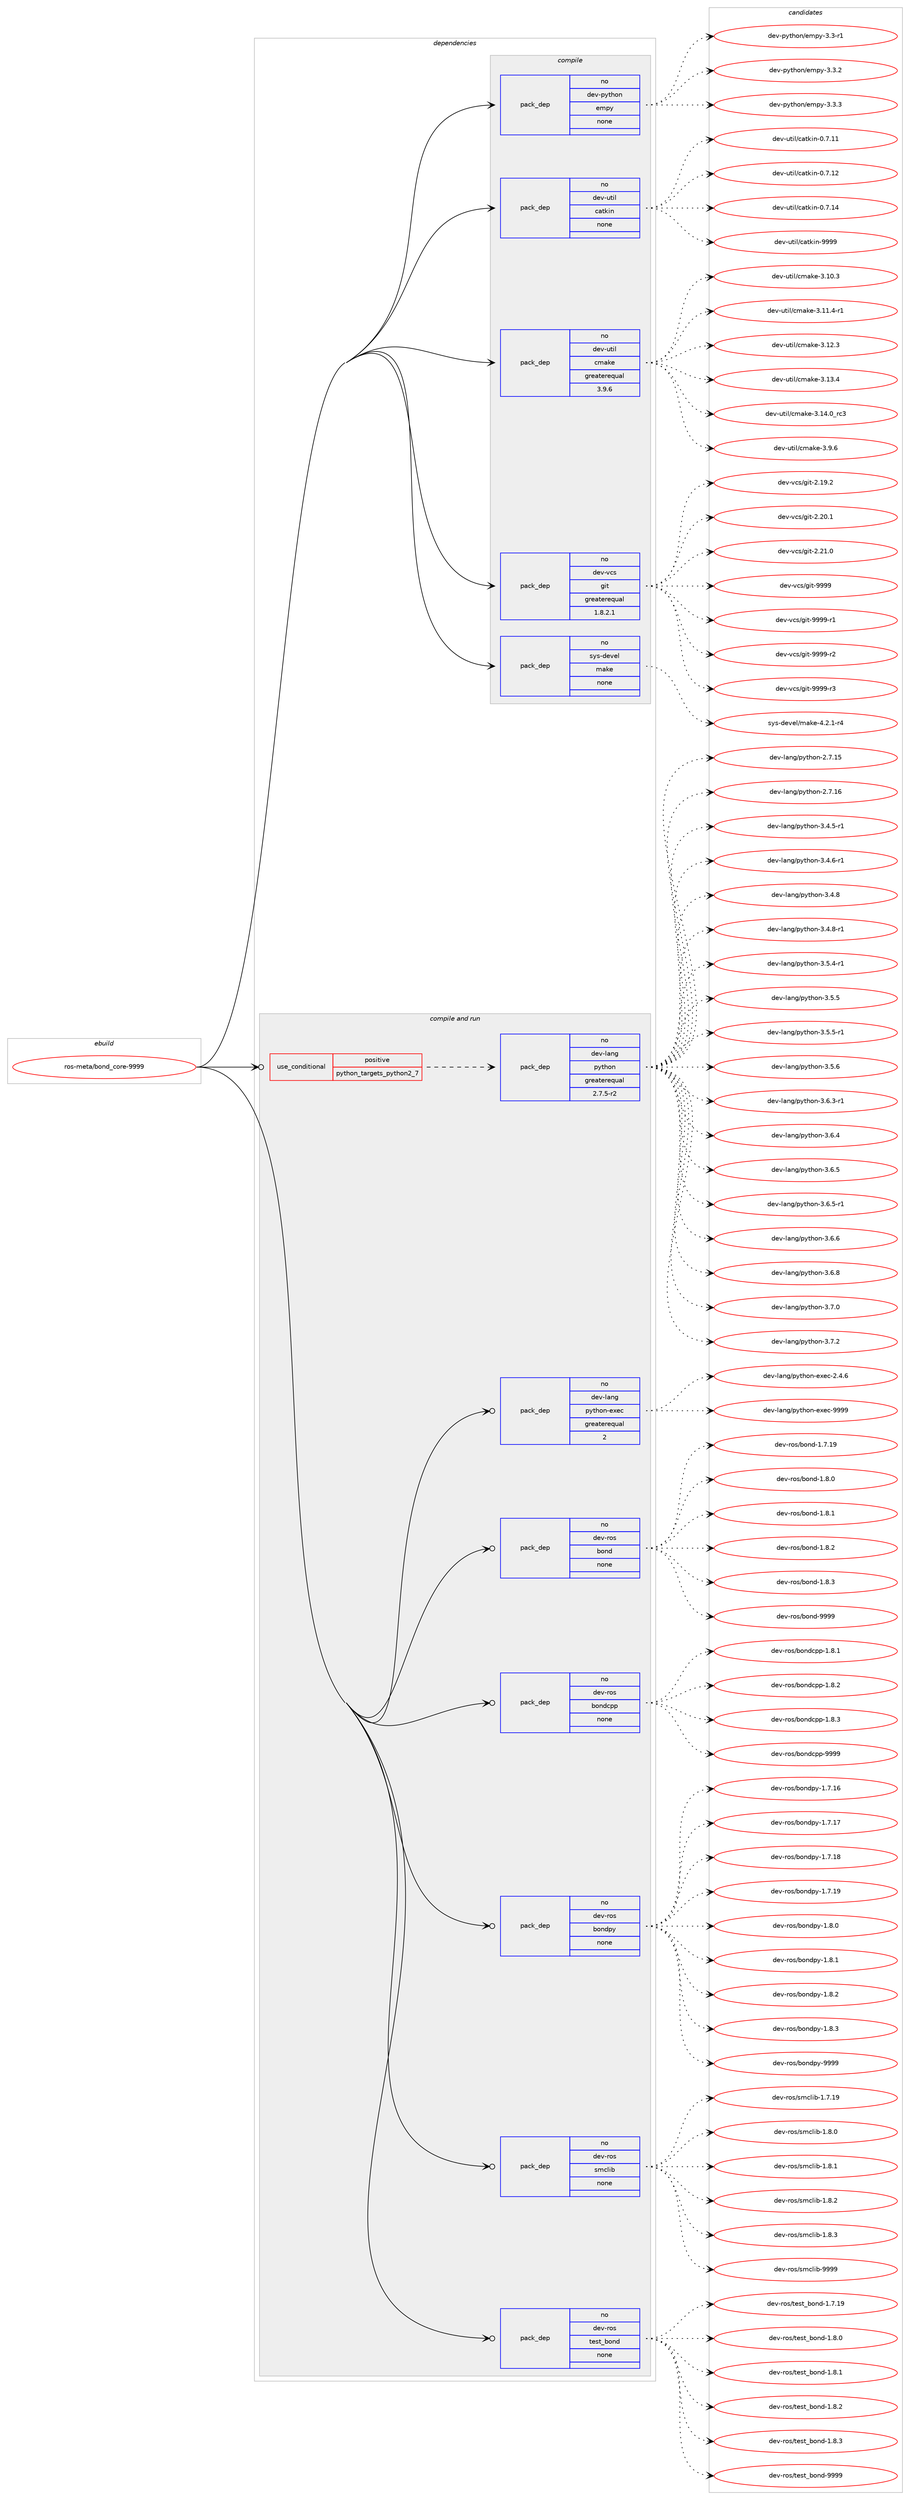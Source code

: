 digraph prolog {

# *************
# Graph options
# *************

newrank=true;
concentrate=true;
compound=true;
graph [rankdir=LR,fontname=Helvetica,fontsize=10,ranksep=1.5];#, ranksep=2.5, nodesep=0.2];
edge  [arrowhead=vee];
node  [fontname=Helvetica,fontsize=10];

# **********
# The ebuild
# **********

subgraph cluster_leftcol {
color=gray;
rank=same;
label=<<i>ebuild</i>>;
id [label="ros-meta/bond_core-9999", color=red, width=4, href="../ros-meta/bond_core-9999.svg"];
}

# ****************
# The dependencies
# ****************

subgraph cluster_midcol {
color=gray;
label=<<i>dependencies</i>>;
subgraph cluster_compile {
fillcolor="#eeeeee";
style=filled;
label=<<i>compile</i>>;
subgraph pack1202916 {
dependency1682106 [label=<<TABLE BORDER="0" CELLBORDER="1" CELLSPACING="0" CELLPADDING="4" WIDTH="220"><TR><TD ROWSPAN="6" CELLPADDING="30">pack_dep</TD></TR><TR><TD WIDTH="110">no</TD></TR><TR><TD>dev-python</TD></TR><TR><TD>empy</TD></TR><TR><TD>none</TD></TR><TR><TD></TD></TR></TABLE>>, shape=none, color=blue];
}
id:e -> dependency1682106:w [weight=20,style="solid",arrowhead="vee"];
subgraph pack1202917 {
dependency1682107 [label=<<TABLE BORDER="0" CELLBORDER="1" CELLSPACING="0" CELLPADDING="4" WIDTH="220"><TR><TD ROWSPAN="6" CELLPADDING="30">pack_dep</TD></TR><TR><TD WIDTH="110">no</TD></TR><TR><TD>dev-util</TD></TR><TR><TD>catkin</TD></TR><TR><TD>none</TD></TR><TR><TD></TD></TR></TABLE>>, shape=none, color=blue];
}
id:e -> dependency1682107:w [weight=20,style="solid",arrowhead="vee"];
subgraph pack1202918 {
dependency1682108 [label=<<TABLE BORDER="0" CELLBORDER="1" CELLSPACING="0" CELLPADDING="4" WIDTH="220"><TR><TD ROWSPAN="6" CELLPADDING="30">pack_dep</TD></TR><TR><TD WIDTH="110">no</TD></TR><TR><TD>dev-util</TD></TR><TR><TD>cmake</TD></TR><TR><TD>greaterequal</TD></TR><TR><TD>3.9.6</TD></TR></TABLE>>, shape=none, color=blue];
}
id:e -> dependency1682108:w [weight=20,style="solid",arrowhead="vee"];
subgraph pack1202919 {
dependency1682109 [label=<<TABLE BORDER="0" CELLBORDER="1" CELLSPACING="0" CELLPADDING="4" WIDTH="220"><TR><TD ROWSPAN="6" CELLPADDING="30">pack_dep</TD></TR><TR><TD WIDTH="110">no</TD></TR><TR><TD>dev-vcs</TD></TR><TR><TD>git</TD></TR><TR><TD>greaterequal</TD></TR><TR><TD>1.8.2.1</TD></TR></TABLE>>, shape=none, color=blue];
}
id:e -> dependency1682109:w [weight=20,style="solid",arrowhead="vee"];
subgraph pack1202920 {
dependency1682110 [label=<<TABLE BORDER="0" CELLBORDER="1" CELLSPACING="0" CELLPADDING="4" WIDTH="220"><TR><TD ROWSPAN="6" CELLPADDING="30">pack_dep</TD></TR><TR><TD WIDTH="110">no</TD></TR><TR><TD>sys-devel</TD></TR><TR><TD>make</TD></TR><TR><TD>none</TD></TR><TR><TD></TD></TR></TABLE>>, shape=none, color=blue];
}
id:e -> dependency1682110:w [weight=20,style="solid",arrowhead="vee"];
}
subgraph cluster_compileandrun {
fillcolor="#eeeeee";
style=filled;
label=<<i>compile and run</i>>;
subgraph cond451661 {
dependency1682111 [label=<<TABLE BORDER="0" CELLBORDER="1" CELLSPACING="0" CELLPADDING="4"><TR><TD ROWSPAN="3" CELLPADDING="10">use_conditional</TD></TR><TR><TD>positive</TD></TR><TR><TD>python_targets_python2_7</TD></TR></TABLE>>, shape=none, color=red];
subgraph pack1202921 {
dependency1682112 [label=<<TABLE BORDER="0" CELLBORDER="1" CELLSPACING="0" CELLPADDING="4" WIDTH="220"><TR><TD ROWSPAN="6" CELLPADDING="30">pack_dep</TD></TR><TR><TD WIDTH="110">no</TD></TR><TR><TD>dev-lang</TD></TR><TR><TD>python</TD></TR><TR><TD>greaterequal</TD></TR><TR><TD>2.7.5-r2</TD></TR></TABLE>>, shape=none, color=blue];
}
dependency1682111:e -> dependency1682112:w [weight=20,style="dashed",arrowhead="vee"];
}
id:e -> dependency1682111:w [weight=20,style="solid",arrowhead="odotvee"];
subgraph pack1202922 {
dependency1682113 [label=<<TABLE BORDER="0" CELLBORDER="1" CELLSPACING="0" CELLPADDING="4" WIDTH="220"><TR><TD ROWSPAN="6" CELLPADDING="30">pack_dep</TD></TR><TR><TD WIDTH="110">no</TD></TR><TR><TD>dev-lang</TD></TR><TR><TD>python-exec</TD></TR><TR><TD>greaterequal</TD></TR><TR><TD>2</TD></TR></TABLE>>, shape=none, color=blue];
}
id:e -> dependency1682113:w [weight=20,style="solid",arrowhead="odotvee"];
subgraph pack1202923 {
dependency1682114 [label=<<TABLE BORDER="0" CELLBORDER="1" CELLSPACING="0" CELLPADDING="4" WIDTH="220"><TR><TD ROWSPAN="6" CELLPADDING="30">pack_dep</TD></TR><TR><TD WIDTH="110">no</TD></TR><TR><TD>dev-ros</TD></TR><TR><TD>bond</TD></TR><TR><TD>none</TD></TR><TR><TD></TD></TR></TABLE>>, shape=none, color=blue];
}
id:e -> dependency1682114:w [weight=20,style="solid",arrowhead="odotvee"];
subgraph pack1202924 {
dependency1682115 [label=<<TABLE BORDER="0" CELLBORDER="1" CELLSPACING="0" CELLPADDING="4" WIDTH="220"><TR><TD ROWSPAN="6" CELLPADDING="30">pack_dep</TD></TR><TR><TD WIDTH="110">no</TD></TR><TR><TD>dev-ros</TD></TR><TR><TD>bondcpp</TD></TR><TR><TD>none</TD></TR><TR><TD></TD></TR></TABLE>>, shape=none, color=blue];
}
id:e -> dependency1682115:w [weight=20,style="solid",arrowhead="odotvee"];
subgraph pack1202925 {
dependency1682116 [label=<<TABLE BORDER="0" CELLBORDER="1" CELLSPACING="0" CELLPADDING="4" WIDTH="220"><TR><TD ROWSPAN="6" CELLPADDING="30">pack_dep</TD></TR><TR><TD WIDTH="110">no</TD></TR><TR><TD>dev-ros</TD></TR><TR><TD>bondpy</TD></TR><TR><TD>none</TD></TR><TR><TD></TD></TR></TABLE>>, shape=none, color=blue];
}
id:e -> dependency1682116:w [weight=20,style="solid",arrowhead="odotvee"];
subgraph pack1202926 {
dependency1682117 [label=<<TABLE BORDER="0" CELLBORDER="1" CELLSPACING="0" CELLPADDING="4" WIDTH="220"><TR><TD ROWSPAN="6" CELLPADDING="30">pack_dep</TD></TR><TR><TD WIDTH="110">no</TD></TR><TR><TD>dev-ros</TD></TR><TR><TD>smclib</TD></TR><TR><TD>none</TD></TR><TR><TD></TD></TR></TABLE>>, shape=none, color=blue];
}
id:e -> dependency1682117:w [weight=20,style="solid",arrowhead="odotvee"];
subgraph pack1202927 {
dependency1682118 [label=<<TABLE BORDER="0" CELLBORDER="1" CELLSPACING="0" CELLPADDING="4" WIDTH="220"><TR><TD ROWSPAN="6" CELLPADDING="30">pack_dep</TD></TR><TR><TD WIDTH="110">no</TD></TR><TR><TD>dev-ros</TD></TR><TR><TD>test_bond</TD></TR><TR><TD>none</TD></TR><TR><TD></TD></TR></TABLE>>, shape=none, color=blue];
}
id:e -> dependency1682118:w [weight=20,style="solid",arrowhead="odotvee"];
}
subgraph cluster_run {
fillcolor="#eeeeee";
style=filled;
label=<<i>run</i>>;
}
}

# **************
# The candidates
# **************

subgraph cluster_choices {
rank=same;
color=gray;
label=<<i>candidates</i>>;

subgraph choice1202916 {
color=black;
nodesep=1;
choice1001011184511212111610411111047101109112121455146514511449 [label="dev-python/empy-3.3-r1", color=red, width=4,href="../dev-python/empy-3.3-r1.svg"];
choice1001011184511212111610411111047101109112121455146514650 [label="dev-python/empy-3.3.2", color=red, width=4,href="../dev-python/empy-3.3.2.svg"];
choice1001011184511212111610411111047101109112121455146514651 [label="dev-python/empy-3.3.3", color=red, width=4,href="../dev-python/empy-3.3.3.svg"];
dependency1682106:e -> choice1001011184511212111610411111047101109112121455146514511449:w [style=dotted,weight="100"];
dependency1682106:e -> choice1001011184511212111610411111047101109112121455146514650:w [style=dotted,weight="100"];
dependency1682106:e -> choice1001011184511212111610411111047101109112121455146514651:w [style=dotted,weight="100"];
}
subgraph choice1202917 {
color=black;
nodesep=1;
choice1001011184511711610510847999711610710511045484655464949 [label="dev-util/catkin-0.7.11", color=red, width=4,href="../dev-util/catkin-0.7.11.svg"];
choice1001011184511711610510847999711610710511045484655464950 [label="dev-util/catkin-0.7.12", color=red, width=4,href="../dev-util/catkin-0.7.12.svg"];
choice1001011184511711610510847999711610710511045484655464952 [label="dev-util/catkin-0.7.14", color=red, width=4,href="../dev-util/catkin-0.7.14.svg"];
choice100101118451171161051084799971161071051104557575757 [label="dev-util/catkin-9999", color=red, width=4,href="../dev-util/catkin-9999.svg"];
dependency1682107:e -> choice1001011184511711610510847999711610710511045484655464949:w [style=dotted,weight="100"];
dependency1682107:e -> choice1001011184511711610510847999711610710511045484655464950:w [style=dotted,weight="100"];
dependency1682107:e -> choice1001011184511711610510847999711610710511045484655464952:w [style=dotted,weight="100"];
dependency1682107:e -> choice100101118451171161051084799971161071051104557575757:w [style=dotted,weight="100"];
}
subgraph choice1202918 {
color=black;
nodesep=1;
choice1001011184511711610510847991099710710145514649484651 [label="dev-util/cmake-3.10.3", color=red, width=4,href="../dev-util/cmake-3.10.3.svg"];
choice10010111845117116105108479910997107101455146494946524511449 [label="dev-util/cmake-3.11.4-r1", color=red, width=4,href="../dev-util/cmake-3.11.4-r1.svg"];
choice1001011184511711610510847991099710710145514649504651 [label="dev-util/cmake-3.12.3", color=red, width=4,href="../dev-util/cmake-3.12.3.svg"];
choice1001011184511711610510847991099710710145514649514652 [label="dev-util/cmake-3.13.4", color=red, width=4,href="../dev-util/cmake-3.13.4.svg"];
choice1001011184511711610510847991099710710145514649524648951149951 [label="dev-util/cmake-3.14.0_rc3", color=red, width=4,href="../dev-util/cmake-3.14.0_rc3.svg"];
choice10010111845117116105108479910997107101455146574654 [label="dev-util/cmake-3.9.6", color=red, width=4,href="../dev-util/cmake-3.9.6.svg"];
dependency1682108:e -> choice1001011184511711610510847991099710710145514649484651:w [style=dotted,weight="100"];
dependency1682108:e -> choice10010111845117116105108479910997107101455146494946524511449:w [style=dotted,weight="100"];
dependency1682108:e -> choice1001011184511711610510847991099710710145514649504651:w [style=dotted,weight="100"];
dependency1682108:e -> choice1001011184511711610510847991099710710145514649514652:w [style=dotted,weight="100"];
dependency1682108:e -> choice1001011184511711610510847991099710710145514649524648951149951:w [style=dotted,weight="100"];
dependency1682108:e -> choice10010111845117116105108479910997107101455146574654:w [style=dotted,weight="100"];
}
subgraph choice1202919 {
color=black;
nodesep=1;
choice10010111845118991154710310511645504649574650 [label="dev-vcs/git-2.19.2", color=red, width=4,href="../dev-vcs/git-2.19.2.svg"];
choice10010111845118991154710310511645504650484649 [label="dev-vcs/git-2.20.1", color=red, width=4,href="../dev-vcs/git-2.20.1.svg"];
choice10010111845118991154710310511645504650494648 [label="dev-vcs/git-2.21.0", color=red, width=4,href="../dev-vcs/git-2.21.0.svg"];
choice1001011184511899115471031051164557575757 [label="dev-vcs/git-9999", color=red, width=4,href="../dev-vcs/git-9999.svg"];
choice10010111845118991154710310511645575757574511449 [label="dev-vcs/git-9999-r1", color=red, width=4,href="../dev-vcs/git-9999-r1.svg"];
choice10010111845118991154710310511645575757574511450 [label="dev-vcs/git-9999-r2", color=red, width=4,href="../dev-vcs/git-9999-r2.svg"];
choice10010111845118991154710310511645575757574511451 [label="dev-vcs/git-9999-r3", color=red, width=4,href="../dev-vcs/git-9999-r3.svg"];
dependency1682109:e -> choice10010111845118991154710310511645504649574650:w [style=dotted,weight="100"];
dependency1682109:e -> choice10010111845118991154710310511645504650484649:w [style=dotted,weight="100"];
dependency1682109:e -> choice10010111845118991154710310511645504650494648:w [style=dotted,weight="100"];
dependency1682109:e -> choice1001011184511899115471031051164557575757:w [style=dotted,weight="100"];
dependency1682109:e -> choice10010111845118991154710310511645575757574511449:w [style=dotted,weight="100"];
dependency1682109:e -> choice10010111845118991154710310511645575757574511450:w [style=dotted,weight="100"];
dependency1682109:e -> choice10010111845118991154710310511645575757574511451:w [style=dotted,weight="100"];
}
subgraph choice1202920 {
color=black;
nodesep=1;
choice1151211154510010111810110847109971071014552465046494511452 [label="sys-devel/make-4.2.1-r4", color=red, width=4,href="../sys-devel/make-4.2.1-r4.svg"];
dependency1682110:e -> choice1151211154510010111810110847109971071014552465046494511452:w [style=dotted,weight="100"];
}
subgraph choice1202921 {
color=black;
nodesep=1;
choice10010111845108971101034711212111610411111045504655464953 [label="dev-lang/python-2.7.15", color=red, width=4,href="../dev-lang/python-2.7.15.svg"];
choice10010111845108971101034711212111610411111045504655464954 [label="dev-lang/python-2.7.16", color=red, width=4,href="../dev-lang/python-2.7.16.svg"];
choice1001011184510897110103471121211161041111104551465246534511449 [label="dev-lang/python-3.4.5-r1", color=red, width=4,href="../dev-lang/python-3.4.5-r1.svg"];
choice1001011184510897110103471121211161041111104551465246544511449 [label="dev-lang/python-3.4.6-r1", color=red, width=4,href="../dev-lang/python-3.4.6-r1.svg"];
choice100101118451089711010347112121116104111110455146524656 [label="dev-lang/python-3.4.8", color=red, width=4,href="../dev-lang/python-3.4.8.svg"];
choice1001011184510897110103471121211161041111104551465246564511449 [label="dev-lang/python-3.4.8-r1", color=red, width=4,href="../dev-lang/python-3.4.8-r1.svg"];
choice1001011184510897110103471121211161041111104551465346524511449 [label="dev-lang/python-3.5.4-r1", color=red, width=4,href="../dev-lang/python-3.5.4-r1.svg"];
choice100101118451089711010347112121116104111110455146534653 [label="dev-lang/python-3.5.5", color=red, width=4,href="../dev-lang/python-3.5.5.svg"];
choice1001011184510897110103471121211161041111104551465346534511449 [label="dev-lang/python-3.5.5-r1", color=red, width=4,href="../dev-lang/python-3.5.5-r1.svg"];
choice100101118451089711010347112121116104111110455146534654 [label="dev-lang/python-3.5.6", color=red, width=4,href="../dev-lang/python-3.5.6.svg"];
choice1001011184510897110103471121211161041111104551465446514511449 [label="dev-lang/python-3.6.3-r1", color=red, width=4,href="../dev-lang/python-3.6.3-r1.svg"];
choice100101118451089711010347112121116104111110455146544652 [label="dev-lang/python-3.6.4", color=red, width=4,href="../dev-lang/python-3.6.4.svg"];
choice100101118451089711010347112121116104111110455146544653 [label="dev-lang/python-3.6.5", color=red, width=4,href="../dev-lang/python-3.6.5.svg"];
choice1001011184510897110103471121211161041111104551465446534511449 [label="dev-lang/python-3.6.5-r1", color=red, width=4,href="../dev-lang/python-3.6.5-r1.svg"];
choice100101118451089711010347112121116104111110455146544654 [label="dev-lang/python-3.6.6", color=red, width=4,href="../dev-lang/python-3.6.6.svg"];
choice100101118451089711010347112121116104111110455146544656 [label="dev-lang/python-3.6.8", color=red, width=4,href="../dev-lang/python-3.6.8.svg"];
choice100101118451089711010347112121116104111110455146554648 [label="dev-lang/python-3.7.0", color=red, width=4,href="../dev-lang/python-3.7.0.svg"];
choice100101118451089711010347112121116104111110455146554650 [label="dev-lang/python-3.7.2", color=red, width=4,href="../dev-lang/python-3.7.2.svg"];
dependency1682112:e -> choice10010111845108971101034711212111610411111045504655464953:w [style=dotted,weight="100"];
dependency1682112:e -> choice10010111845108971101034711212111610411111045504655464954:w [style=dotted,weight="100"];
dependency1682112:e -> choice1001011184510897110103471121211161041111104551465246534511449:w [style=dotted,weight="100"];
dependency1682112:e -> choice1001011184510897110103471121211161041111104551465246544511449:w [style=dotted,weight="100"];
dependency1682112:e -> choice100101118451089711010347112121116104111110455146524656:w [style=dotted,weight="100"];
dependency1682112:e -> choice1001011184510897110103471121211161041111104551465246564511449:w [style=dotted,weight="100"];
dependency1682112:e -> choice1001011184510897110103471121211161041111104551465346524511449:w [style=dotted,weight="100"];
dependency1682112:e -> choice100101118451089711010347112121116104111110455146534653:w [style=dotted,weight="100"];
dependency1682112:e -> choice1001011184510897110103471121211161041111104551465346534511449:w [style=dotted,weight="100"];
dependency1682112:e -> choice100101118451089711010347112121116104111110455146534654:w [style=dotted,weight="100"];
dependency1682112:e -> choice1001011184510897110103471121211161041111104551465446514511449:w [style=dotted,weight="100"];
dependency1682112:e -> choice100101118451089711010347112121116104111110455146544652:w [style=dotted,weight="100"];
dependency1682112:e -> choice100101118451089711010347112121116104111110455146544653:w [style=dotted,weight="100"];
dependency1682112:e -> choice1001011184510897110103471121211161041111104551465446534511449:w [style=dotted,weight="100"];
dependency1682112:e -> choice100101118451089711010347112121116104111110455146544654:w [style=dotted,weight="100"];
dependency1682112:e -> choice100101118451089711010347112121116104111110455146544656:w [style=dotted,weight="100"];
dependency1682112:e -> choice100101118451089711010347112121116104111110455146554648:w [style=dotted,weight="100"];
dependency1682112:e -> choice100101118451089711010347112121116104111110455146554650:w [style=dotted,weight="100"];
}
subgraph choice1202922 {
color=black;
nodesep=1;
choice1001011184510897110103471121211161041111104510112010199455046524654 [label="dev-lang/python-exec-2.4.6", color=red, width=4,href="../dev-lang/python-exec-2.4.6.svg"];
choice10010111845108971101034711212111610411111045101120101994557575757 [label="dev-lang/python-exec-9999", color=red, width=4,href="../dev-lang/python-exec-9999.svg"];
dependency1682113:e -> choice1001011184510897110103471121211161041111104510112010199455046524654:w [style=dotted,weight="100"];
dependency1682113:e -> choice10010111845108971101034711212111610411111045101120101994557575757:w [style=dotted,weight="100"];
}
subgraph choice1202923 {
color=black;
nodesep=1;
choice10010111845114111115479811111010045494655464957 [label="dev-ros/bond-1.7.19", color=red, width=4,href="../dev-ros/bond-1.7.19.svg"];
choice100101118451141111154798111110100454946564648 [label="dev-ros/bond-1.8.0", color=red, width=4,href="../dev-ros/bond-1.8.0.svg"];
choice100101118451141111154798111110100454946564649 [label="dev-ros/bond-1.8.1", color=red, width=4,href="../dev-ros/bond-1.8.1.svg"];
choice100101118451141111154798111110100454946564650 [label="dev-ros/bond-1.8.2", color=red, width=4,href="../dev-ros/bond-1.8.2.svg"];
choice100101118451141111154798111110100454946564651 [label="dev-ros/bond-1.8.3", color=red, width=4,href="../dev-ros/bond-1.8.3.svg"];
choice1001011184511411111547981111101004557575757 [label="dev-ros/bond-9999", color=red, width=4,href="../dev-ros/bond-9999.svg"];
dependency1682114:e -> choice10010111845114111115479811111010045494655464957:w [style=dotted,weight="100"];
dependency1682114:e -> choice100101118451141111154798111110100454946564648:w [style=dotted,weight="100"];
dependency1682114:e -> choice100101118451141111154798111110100454946564649:w [style=dotted,weight="100"];
dependency1682114:e -> choice100101118451141111154798111110100454946564650:w [style=dotted,weight="100"];
dependency1682114:e -> choice100101118451141111154798111110100454946564651:w [style=dotted,weight="100"];
dependency1682114:e -> choice1001011184511411111547981111101004557575757:w [style=dotted,weight="100"];
}
subgraph choice1202924 {
color=black;
nodesep=1;
choice10010111845114111115479811111010099112112454946564649 [label="dev-ros/bondcpp-1.8.1", color=red, width=4,href="../dev-ros/bondcpp-1.8.1.svg"];
choice10010111845114111115479811111010099112112454946564650 [label="dev-ros/bondcpp-1.8.2", color=red, width=4,href="../dev-ros/bondcpp-1.8.2.svg"];
choice10010111845114111115479811111010099112112454946564651 [label="dev-ros/bondcpp-1.8.3", color=red, width=4,href="../dev-ros/bondcpp-1.8.3.svg"];
choice100101118451141111154798111110100991121124557575757 [label="dev-ros/bondcpp-9999", color=red, width=4,href="../dev-ros/bondcpp-9999.svg"];
dependency1682115:e -> choice10010111845114111115479811111010099112112454946564649:w [style=dotted,weight="100"];
dependency1682115:e -> choice10010111845114111115479811111010099112112454946564650:w [style=dotted,weight="100"];
dependency1682115:e -> choice10010111845114111115479811111010099112112454946564651:w [style=dotted,weight="100"];
dependency1682115:e -> choice100101118451141111154798111110100991121124557575757:w [style=dotted,weight="100"];
}
subgraph choice1202925 {
color=black;
nodesep=1;
choice10010111845114111115479811111010011212145494655464954 [label="dev-ros/bondpy-1.7.16", color=red, width=4,href="../dev-ros/bondpy-1.7.16.svg"];
choice10010111845114111115479811111010011212145494655464955 [label="dev-ros/bondpy-1.7.17", color=red, width=4,href="../dev-ros/bondpy-1.7.17.svg"];
choice10010111845114111115479811111010011212145494655464956 [label="dev-ros/bondpy-1.7.18", color=red, width=4,href="../dev-ros/bondpy-1.7.18.svg"];
choice10010111845114111115479811111010011212145494655464957 [label="dev-ros/bondpy-1.7.19", color=red, width=4,href="../dev-ros/bondpy-1.7.19.svg"];
choice100101118451141111154798111110100112121454946564648 [label="dev-ros/bondpy-1.8.0", color=red, width=4,href="../dev-ros/bondpy-1.8.0.svg"];
choice100101118451141111154798111110100112121454946564649 [label="dev-ros/bondpy-1.8.1", color=red, width=4,href="../dev-ros/bondpy-1.8.1.svg"];
choice100101118451141111154798111110100112121454946564650 [label="dev-ros/bondpy-1.8.2", color=red, width=4,href="../dev-ros/bondpy-1.8.2.svg"];
choice100101118451141111154798111110100112121454946564651 [label="dev-ros/bondpy-1.8.3", color=red, width=4,href="../dev-ros/bondpy-1.8.3.svg"];
choice1001011184511411111547981111101001121214557575757 [label="dev-ros/bondpy-9999", color=red, width=4,href="../dev-ros/bondpy-9999.svg"];
dependency1682116:e -> choice10010111845114111115479811111010011212145494655464954:w [style=dotted,weight="100"];
dependency1682116:e -> choice10010111845114111115479811111010011212145494655464955:w [style=dotted,weight="100"];
dependency1682116:e -> choice10010111845114111115479811111010011212145494655464956:w [style=dotted,weight="100"];
dependency1682116:e -> choice10010111845114111115479811111010011212145494655464957:w [style=dotted,weight="100"];
dependency1682116:e -> choice100101118451141111154798111110100112121454946564648:w [style=dotted,weight="100"];
dependency1682116:e -> choice100101118451141111154798111110100112121454946564649:w [style=dotted,weight="100"];
dependency1682116:e -> choice100101118451141111154798111110100112121454946564650:w [style=dotted,weight="100"];
dependency1682116:e -> choice100101118451141111154798111110100112121454946564651:w [style=dotted,weight="100"];
dependency1682116:e -> choice1001011184511411111547981111101001121214557575757:w [style=dotted,weight="100"];
}
subgraph choice1202926 {
color=black;
nodesep=1;
choice1001011184511411111547115109991081059845494655464957 [label="dev-ros/smclib-1.7.19", color=red, width=4,href="../dev-ros/smclib-1.7.19.svg"];
choice10010111845114111115471151099910810598454946564648 [label="dev-ros/smclib-1.8.0", color=red, width=4,href="../dev-ros/smclib-1.8.0.svg"];
choice10010111845114111115471151099910810598454946564649 [label="dev-ros/smclib-1.8.1", color=red, width=4,href="../dev-ros/smclib-1.8.1.svg"];
choice10010111845114111115471151099910810598454946564650 [label="dev-ros/smclib-1.8.2", color=red, width=4,href="../dev-ros/smclib-1.8.2.svg"];
choice10010111845114111115471151099910810598454946564651 [label="dev-ros/smclib-1.8.3", color=red, width=4,href="../dev-ros/smclib-1.8.3.svg"];
choice100101118451141111154711510999108105984557575757 [label="dev-ros/smclib-9999", color=red, width=4,href="../dev-ros/smclib-9999.svg"];
dependency1682117:e -> choice1001011184511411111547115109991081059845494655464957:w [style=dotted,weight="100"];
dependency1682117:e -> choice10010111845114111115471151099910810598454946564648:w [style=dotted,weight="100"];
dependency1682117:e -> choice10010111845114111115471151099910810598454946564649:w [style=dotted,weight="100"];
dependency1682117:e -> choice10010111845114111115471151099910810598454946564650:w [style=dotted,weight="100"];
dependency1682117:e -> choice10010111845114111115471151099910810598454946564651:w [style=dotted,weight="100"];
dependency1682117:e -> choice100101118451141111154711510999108105984557575757:w [style=dotted,weight="100"];
}
subgraph choice1202927 {
color=black;
nodesep=1;
choice1001011184511411111547116101115116959811111010045494655464957 [label="dev-ros/test_bond-1.7.19", color=red, width=4,href="../dev-ros/test_bond-1.7.19.svg"];
choice10010111845114111115471161011151169598111110100454946564648 [label="dev-ros/test_bond-1.8.0", color=red, width=4,href="../dev-ros/test_bond-1.8.0.svg"];
choice10010111845114111115471161011151169598111110100454946564649 [label="dev-ros/test_bond-1.8.1", color=red, width=4,href="../dev-ros/test_bond-1.8.1.svg"];
choice10010111845114111115471161011151169598111110100454946564650 [label="dev-ros/test_bond-1.8.2", color=red, width=4,href="../dev-ros/test_bond-1.8.2.svg"];
choice10010111845114111115471161011151169598111110100454946564651 [label="dev-ros/test_bond-1.8.3", color=red, width=4,href="../dev-ros/test_bond-1.8.3.svg"];
choice100101118451141111154711610111511695981111101004557575757 [label="dev-ros/test_bond-9999", color=red, width=4,href="../dev-ros/test_bond-9999.svg"];
dependency1682118:e -> choice1001011184511411111547116101115116959811111010045494655464957:w [style=dotted,weight="100"];
dependency1682118:e -> choice10010111845114111115471161011151169598111110100454946564648:w [style=dotted,weight="100"];
dependency1682118:e -> choice10010111845114111115471161011151169598111110100454946564649:w [style=dotted,weight="100"];
dependency1682118:e -> choice10010111845114111115471161011151169598111110100454946564650:w [style=dotted,weight="100"];
dependency1682118:e -> choice10010111845114111115471161011151169598111110100454946564651:w [style=dotted,weight="100"];
dependency1682118:e -> choice100101118451141111154711610111511695981111101004557575757:w [style=dotted,weight="100"];
}
}

}
